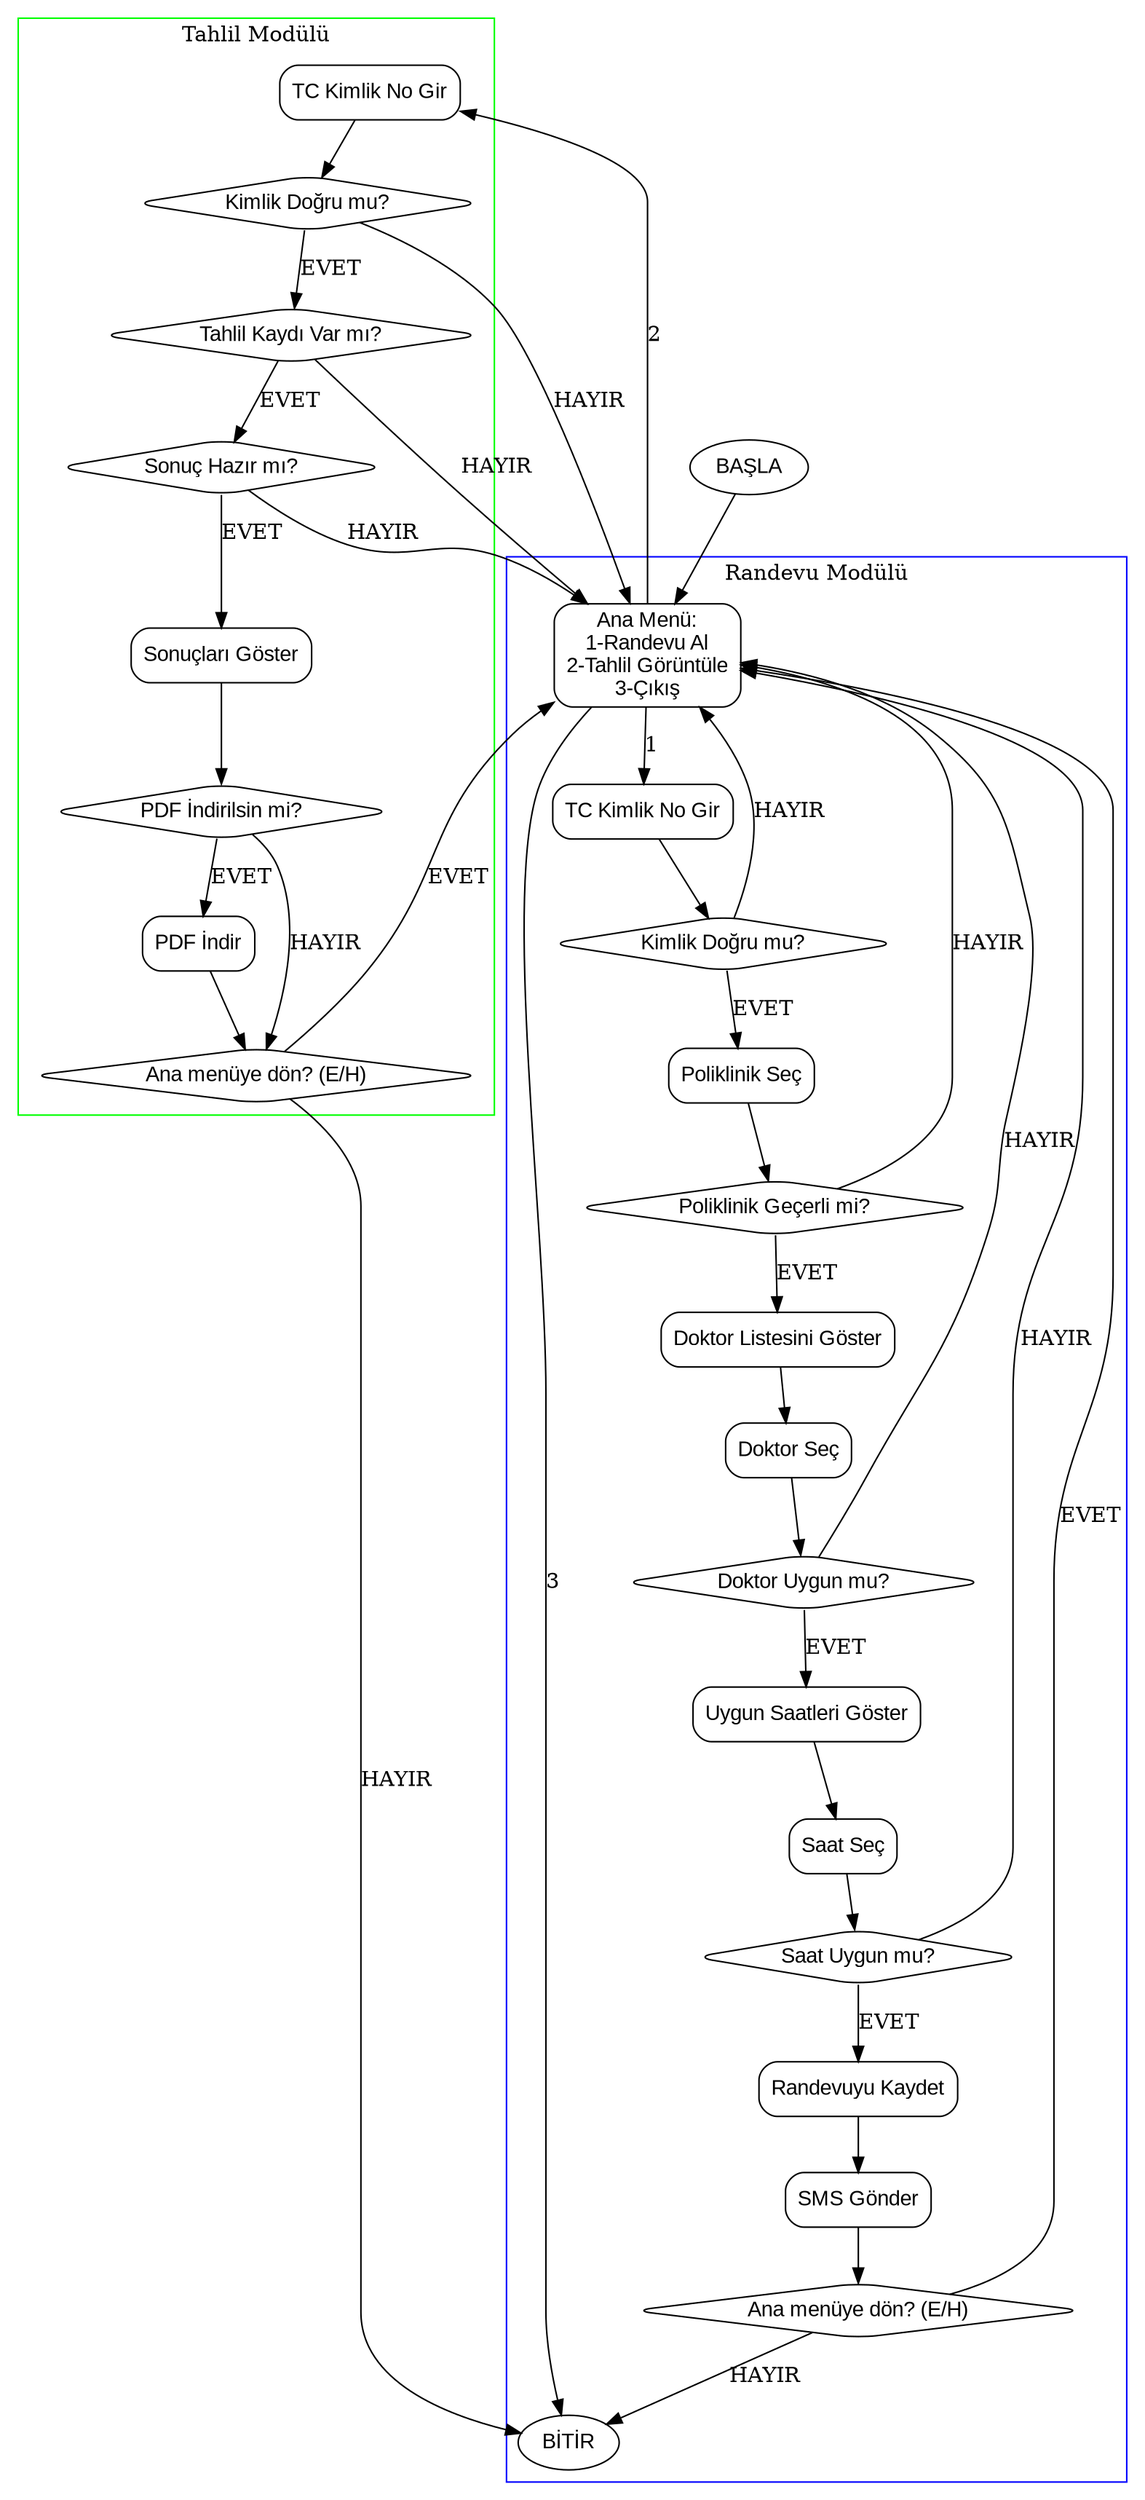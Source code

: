 digraph HastaneSistemi {
  rankdir=TB;
  node [shape=box, style=rounded, fontname="Arial"];

  Start [shape=ellipse, label="BAŞLA"];
  Menu [label="Ana Menü:\n1-Randevu Al\n2-Tahlil Görüntüle\n3-Çıkış"];
  End [shape=ellipse, label="BİTİR"];

  // ====== Randevu Modülü ======
  subgraph cluster_randevu {
    label="Randevu Modülü";
    color=blue;

    R1 [label="TC Kimlik No Gir"];
    R2 [shape=diamond, label="Kimlik Doğru mu?"];
    R3 [label="Poliklinik Seç"];
    R4 [shape=diamond, label="Poliklinik Geçerli mi?"];
    R5 [label="Doktor Listesini Göster"];
    R6 [label="Doktor Seç"];
    R7 [shape=diamond, label="Doktor Uygun mu?"];
    R8 [label="Uygun Saatleri Göster"];
    R9 [label="Saat Seç"];
    R10 [shape=diamond, label="Saat Uygun mu?"];
    R11 [label="Randevuyu Kaydet"];
    R12 [label="SMS Gönder"];
    R13 [shape=diamond, label="Ana menüye dön? (E/H)"];

    R1 -> R2;
    R2 -> R3 [label="EVET"];
    R2 -> Menu [label="HAYIR"];
    R3 -> R4;
    R4 -> R5 [label="EVET"];
    R4 -> Menu [label="HAYIR"];
    R5 -> R6 -> R7;
    R7 -> R8 [label="EVET"];
    R7 -> Menu [label="HAYIR"];
    R8 -> R9 -> R10;
    R10 -> R11 [label="EVET"];
    R10 -> Menu [label="HAYIR"];
    R11 -> R12 -> R13;
    R13 -> Menu [label="EVET"];
    R13 -> End [label="HAYIR"];
  }

  // ====== Tahlil Modülü ======
  subgraph cluster_tahlil {
    label="Tahlil Modülü";
    color=green;

    T1 [label="TC Kimlik No Gir"];
    T2 [shape=diamond, label="Kimlik Doğru mu?"];
    T3 [shape=diamond, label="Tahlil Kaydı Var mı?"];
    T4 [shape=diamond, label="Sonuç Hazır mı?"];
    T5 [label="Sonuçları Göster"];
    T6 [shape=diamond, label="PDF İndirilsin mi?"];
    T7 [label="PDF İndir"];
    T8 [shape=diamond, label="Ana menüye dön? (E/H)"];

    T1 -> T2;
    T2 -> T3 [label="EVET"];
    T2 -> Menu [label="HAYIR"];
    T3 -> T4 [label="EVET"];
    T3 -> Menu [label="HAYIR"];
    T4 -> T5 [label="EVET"];
    T4 -> Menu [label="HAYIR"];
    T5 -> T6;
    T6 -> T7 [label="EVET"];
    T6 -> T8 [label="HAYIR"];
    T7 -> T8;
    T8 -> Menu [label="EVET"];
    T8 -> End [label="HAYIR"];
  }

  // ====== Ana Menü Akışı ======
  Start -> Menu;
  Menu -> R1 [label="1"];
  Menu -> T1 [label="2"];
  Menu -> End [label="3"];
}
